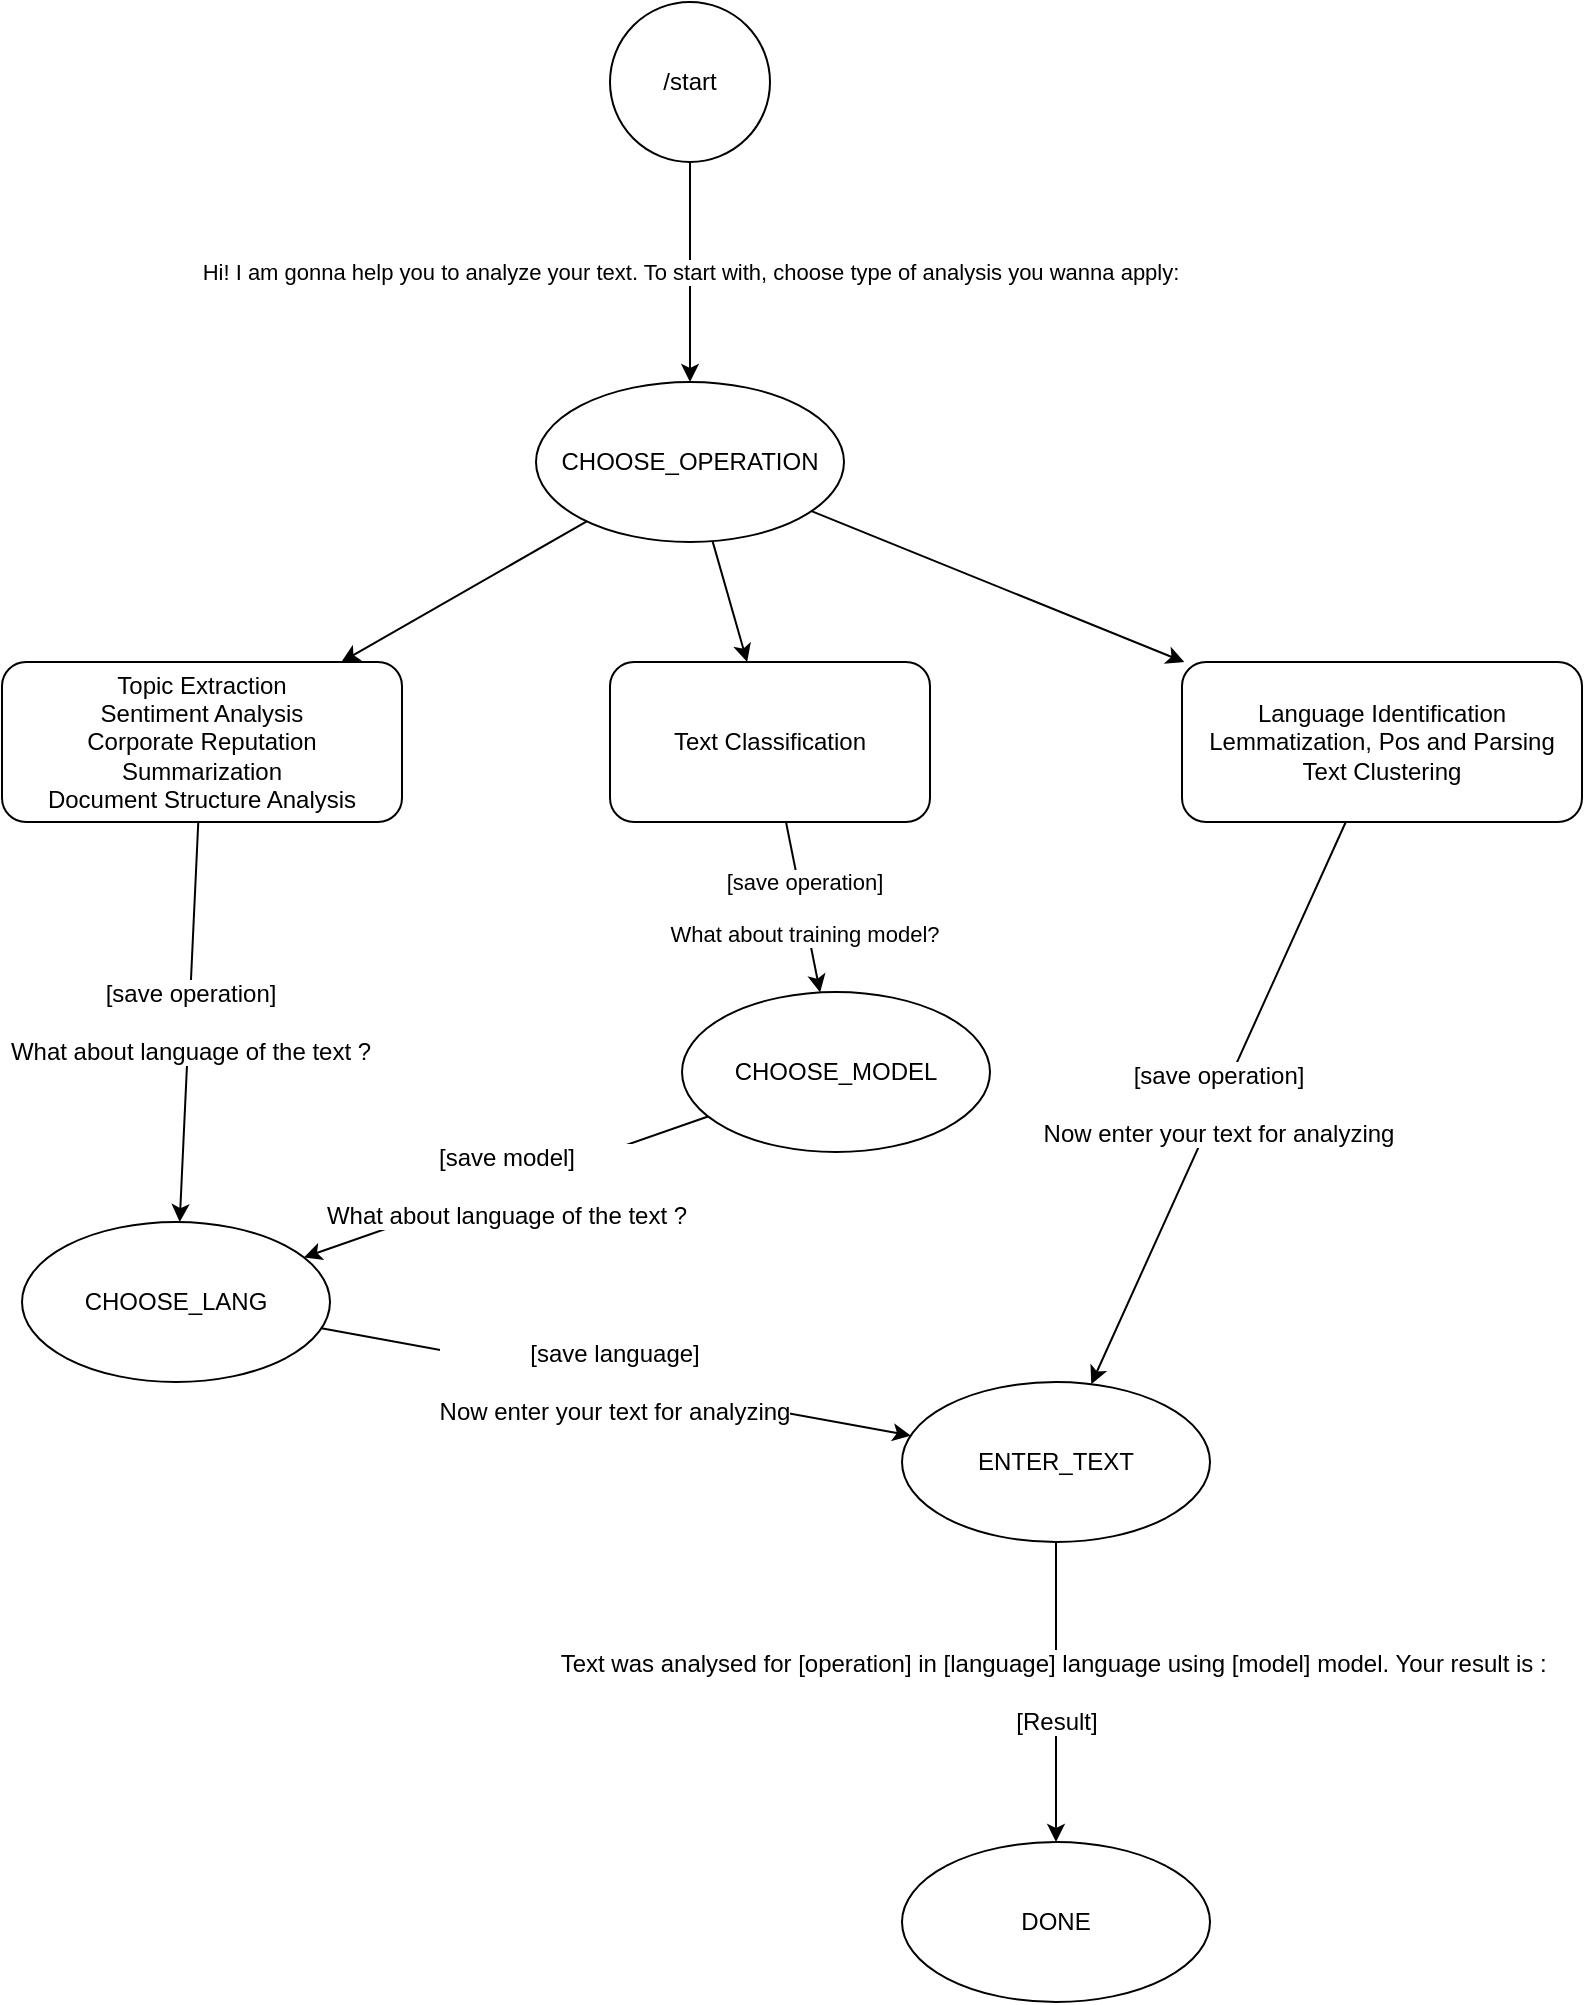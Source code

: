 <mxfile version="21.2.8" type="device">
  <diagram name="Сторінка-1" id="kNsi37yelfmzezK_ptSe">
    <mxGraphModel dx="1114" dy="664" grid="1" gridSize="10" guides="1" tooltips="1" connect="1" arrows="1" fold="1" page="1" pageScale="1" pageWidth="827" pageHeight="1169" math="0" shadow="0">
      <root>
        <mxCell id="0" />
        <mxCell id="1" parent="0" />
        <mxCell id="ahLNzLKLlWkSxhJV42Nc-3" value="Hi! I am gonna help you to analyze your text. To start with, choose type of analysis you wanna apply:" style="rounded=0;orthogonalLoop=1;jettySize=auto;html=1;" edge="1" parent="1" source="ahLNzLKLlWkSxhJV42Nc-1" target="ahLNzLKLlWkSxhJV42Nc-4">
          <mxGeometry relative="1" as="geometry">
            <mxPoint x="320" y="240" as="targetPoint" />
          </mxGeometry>
        </mxCell>
        <mxCell id="ahLNzLKLlWkSxhJV42Nc-1" value="/start" style="ellipse;whiteSpace=wrap;html=1;aspect=fixed;" vertex="1" parent="1">
          <mxGeometry x="334" y="50" width="80" height="80" as="geometry" />
        </mxCell>
        <mxCell id="ahLNzLKLlWkSxhJV42Nc-9" value="" style="rounded=0;orthogonalLoop=1;jettySize=auto;html=1;" edge="1" parent="1" source="ahLNzLKLlWkSxhJV42Nc-4" target="ahLNzLKLlWkSxhJV42Nc-10">
          <mxGeometry relative="1" as="geometry" />
        </mxCell>
        <mxCell id="ahLNzLKLlWkSxhJV42Nc-14" style="rounded=0;orthogonalLoop=1;jettySize=auto;html=1;fontFamily=Helvetica;fontSize=12;fontColor=default;" edge="1" parent="1" source="ahLNzLKLlWkSxhJV42Nc-4" target="ahLNzLKLlWkSxhJV42Nc-13">
          <mxGeometry relative="1" as="geometry" />
        </mxCell>
        <mxCell id="ahLNzLKLlWkSxhJV42Nc-15" style="rounded=0;orthogonalLoop=1;jettySize=auto;html=1;fontFamily=Helvetica;fontSize=12;fontColor=default;" edge="1" parent="1" source="ahLNzLKLlWkSxhJV42Nc-4" target="ahLNzLKLlWkSxhJV42Nc-12">
          <mxGeometry relative="1" as="geometry" />
        </mxCell>
        <mxCell id="ahLNzLKLlWkSxhJV42Nc-4" value="CHOOSE_OPERATION" style="ellipse;whiteSpace=wrap;html=1;" vertex="1" parent="1">
          <mxGeometry x="297" y="240" width="154" height="80" as="geometry" />
        </mxCell>
        <mxCell id="ahLNzLKLlWkSxhJV42Nc-18" value="[save language]&lt;br&gt;&lt;br&gt;Now enter your text for analyzing" style="rounded=0;orthogonalLoop=1;jettySize=auto;html=1;fontFamily=Helvetica;fontSize=12;fontColor=default;" edge="1" parent="1" source="ahLNzLKLlWkSxhJV42Nc-5" target="ahLNzLKLlWkSxhJV42Nc-7">
          <mxGeometry x="-0.004" relative="1" as="geometry">
            <mxPoint as="offset" />
          </mxGeometry>
        </mxCell>
        <mxCell id="ahLNzLKLlWkSxhJV42Nc-5" value="CHOOSE_LANG" style="ellipse;whiteSpace=wrap;html=1;" vertex="1" parent="1">
          <mxGeometry x="40" y="660" width="154" height="80" as="geometry" />
        </mxCell>
        <mxCell id="ahLNzLKLlWkSxhJV42Nc-6" value="CHOOSE_MODEL" style="ellipse;whiteSpace=wrap;html=1;" vertex="1" parent="1">
          <mxGeometry x="370" y="545" width="154" height="80" as="geometry" />
        </mxCell>
        <mxCell id="ahLNzLKLlWkSxhJV42Nc-16" value="Text was analysed for [operation] in [language] language using [model] model. Your result is :&amp;nbsp;&lt;br&gt;&lt;br&gt;[Result]" style="rounded=0;orthogonalLoop=1;jettySize=auto;html=1;fontFamily=Helvetica;fontSize=12;fontColor=default;" edge="1" parent="1" source="ahLNzLKLlWkSxhJV42Nc-7" target="ahLNzLKLlWkSxhJV42Nc-8">
          <mxGeometry relative="1" as="geometry" />
        </mxCell>
        <mxCell id="ahLNzLKLlWkSxhJV42Nc-7" value="ENTER_TEXT" style="ellipse;whiteSpace=wrap;html=1;" vertex="1" parent="1">
          <mxGeometry x="480" y="740" width="154" height="80" as="geometry" />
        </mxCell>
        <mxCell id="ahLNzLKLlWkSxhJV42Nc-8" value="DONE" style="ellipse;whiteSpace=wrap;html=1;" vertex="1" parent="1">
          <mxGeometry x="480" y="970" width="154" height="80" as="geometry" />
        </mxCell>
        <mxCell id="ahLNzLKLlWkSxhJV42Nc-11" value="[save operation]&lt;br&gt;&lt;br&gt;What about training model?" style="rounded=0;orthogonalLoop=1;jettySize=auto;html=1;" edge="1" parent="1" source="ahLNzLKLlWkSxhJV42Nc-10" target="ahLNzLKLlWkSxhJV42Nc-6">
          <mxGeometry relative="1" as="geometry" />
        </mxCell>
        <mxCell id="ahLNzLKLlWkSxhJV42Nc-10" value="Text Classification" style="rounded=1;whiteSpace=wrap;html=1;" vertex="1" parent="1">
          <mxGeometry x="334" y="380" width="160" height="80" as="geometry" />
        </mxCell>
        <mxCell id="ahLNzLKLlWkSxhJV42Nc-17" value="[save operation]&lt;br&gt;&lt;br&gt;What about language of the text ?" style="rounded=0;orthogonalLoop=1;jettySize=auto;html=1;fontFamily=Helvetica;fontSize=12;fontColor=default;" edge="1" parent="1" source="ahLNzLKLlWkSxhJV42Nc-12" target="ahLNzLKLlWkSxhJV42Nc-5">
          <mxGeometry relative="1" as="geometry" />
        </mxCell>
        <mxCell id="ahLNzLKLlWkSxhJV42Nc-12" value="Topic Extraction&lt;br&gt;Sentiment Analysis&lt;br&gt;Corporate Reputation&lt;br&gt;Summarization&lt;br&gt;Document Structure Analysis" style="rounded=1;whiteSpace=wrap;html=1;" vertex="1" parent="1">
          <mxGeometry x="30" y="380" width="200" height="80" as="geometry" />
        </mxCell>
        <mxCell id="ahLNzLKLlWkSxhJV42Nc-13" value="Language Identification&lt;br&gt;Lemmatization, Pos and Parsing&lt;br&gt;Text Clustering" style="rounded=1;whiteSpace=wrap;html=1;strokeColor=default;fontFamily=Helvetica;fontSize=12;fontColor=default;fillColor=default;" vertex="1" parent="1">
          <mxGeometry x="620" y="380" width="200" height="80" as="geometry" />
        </mxCell>
        <mxCell id="ahLNzLKLlWkSxhJV42Nc-20" value="[save model]&lt;br&gt;&lt;br&gt;What about language of the text ?" style="rounded=0;orthogonalLoop=1;jettySize=auto;html=1;fontFamily=Helvetica;fontSize=12;fontColor=default;" edge="1" parent="1" source="ahLNzLKLlWkSxhJV42Nc-6" target="ahLNzLKLlWkSxhJV42Nc-5">
          <mxGeometry relative="1" as="geometry">
            <mxPoint x="152" y="470" as="sourcePoint" />
            <mxPoint x="225" y="720" as="targetPoint" />
          </mxGeometry>
        </mxCell>
        <mxCell id="ahLNzLKLlWkSxhJV42Nc-21" value="[save operation]&lt;br&gt;&lt;br&gt;Now enter your text for analyzing" style="rounded=0;orthogonalLoop=1;jettySize=auto;html=1;fontFamily=Helvetica;fontSize=12;fontColor=default;" edge="1" parent="1" source="ahLNzLKLlWkSxhJV42Nc-13" target="ahLNzLKLlWkSxhJV42Nc-7">
          <mxGeometry relative="1" as="geometry">
            <mxPoint x="152" y="470" as="sourcePoint" />
            <mxPoint x="225" y="720" as="targetPoint" />
          </mxGeometry>
        </mxCell>
      </root>
    </mxGraphModel>
  </diagram>
</mxfile>

